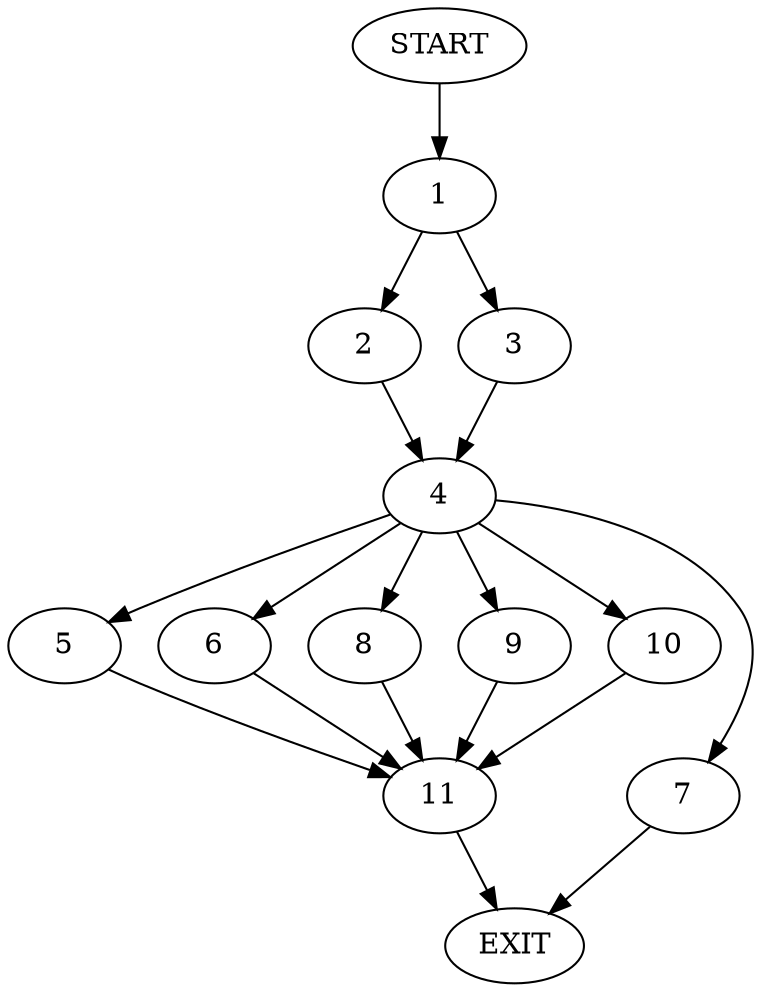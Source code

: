 digraph {
0 [label="START"]
12 [label="EXIT"]
0 -> 1
1 -> 2
1 -> 3
2 -> 4
3 -> 4
4 -> 5
4 -> 6
4 -> 7
4 -> 8
4 -> 9
4 -> 10
7 -> 12
6 -> 11
5 -> 11
10 -> 11
8 -> 11
9 -> 11
11 -> 12
}

